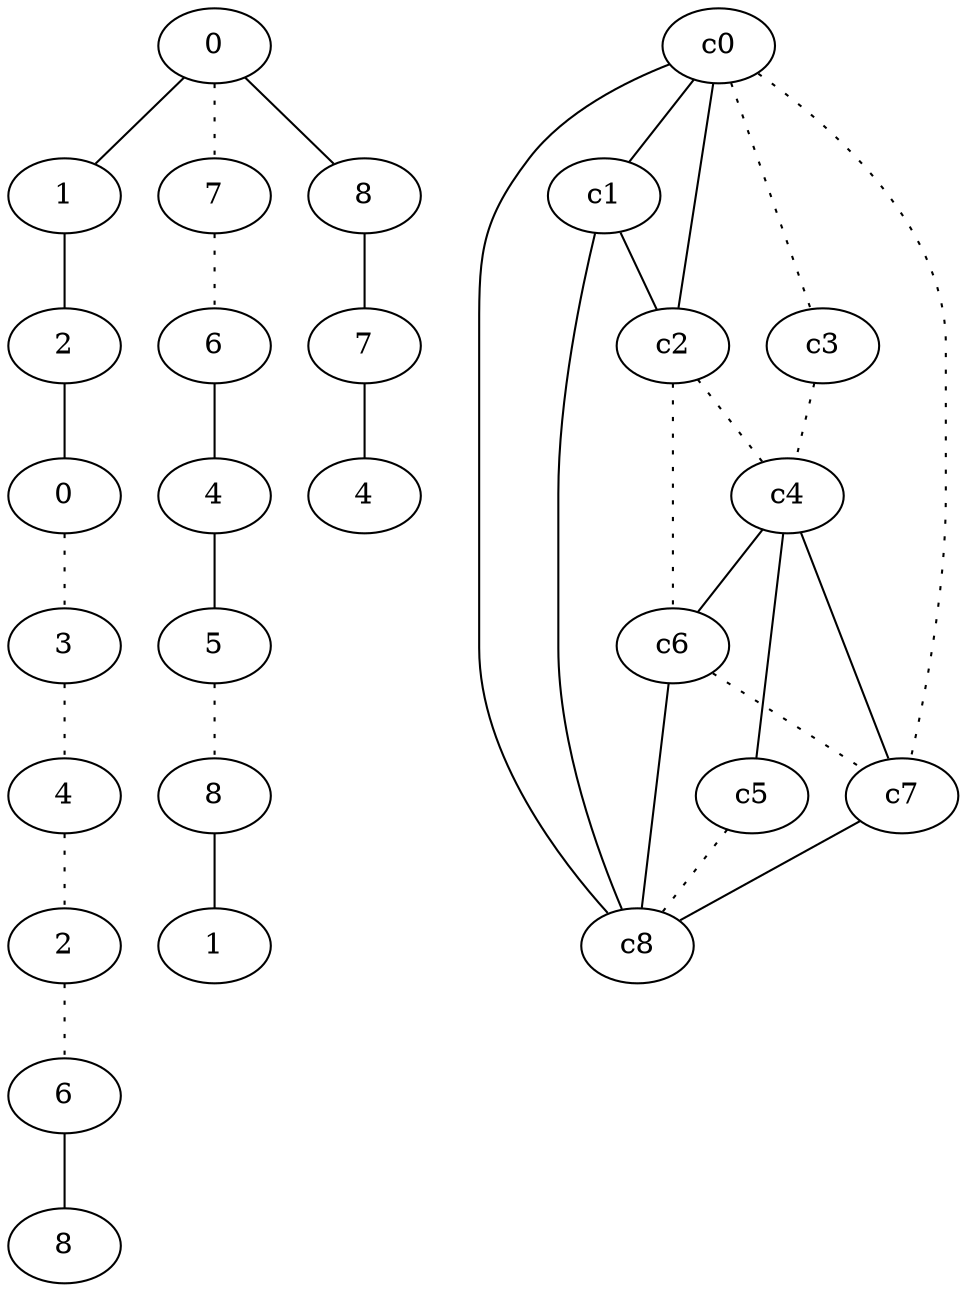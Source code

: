 graph {
a0[label=0];
a1[label=1];
a2[label=2];
a3[label=0];
a4[label=3];
a5[label=4];
a6[label=2];
a7[label=6];
a8[label=8];
a9[label=7];
a10[label=6];
a11[label=4];
a12[label=5];
a13[label=8];
a14[label=1];
a15[label=8];
a16[label=7];
a17[label=4];
a0 -- a1;
a0 -- a9 [style=dotted];
a0 -- a15;
a1 -- a2;
a2 -- a3;
a3 -- a4 [style=dotted];
a4 -- a5 [style=dotted];
a5 -- a6 [style=dotted];
a6 -- a7 [style=dotted];
a7 -- a8;
a9 -- a10 [style=dotted];
a10 -- a11;
a11 -- a12;
a12 -- a13 [style=dotted];
a13 -- a14;
a15 -- a16;
a16 -- a17;
c0 -- c1;
c0 -- c2;
c0 -- c3 [style=dotted];
c0 -- c7 [style=dotted];
c0 -- c8;
c1 -- c2;
c1 -- c8;
c2 -- c4 [style=dotted];
c2 -- c6 [style=dotted];
c3 -- c4 [style=dotted];
c4 -- c5;
c4 -- c6;
c4 -- c7;
c5 -- c8 [style=dotted];
c6 -- c7 [style=dotted];
c6 -- c8;
c7 -- c8;
}
